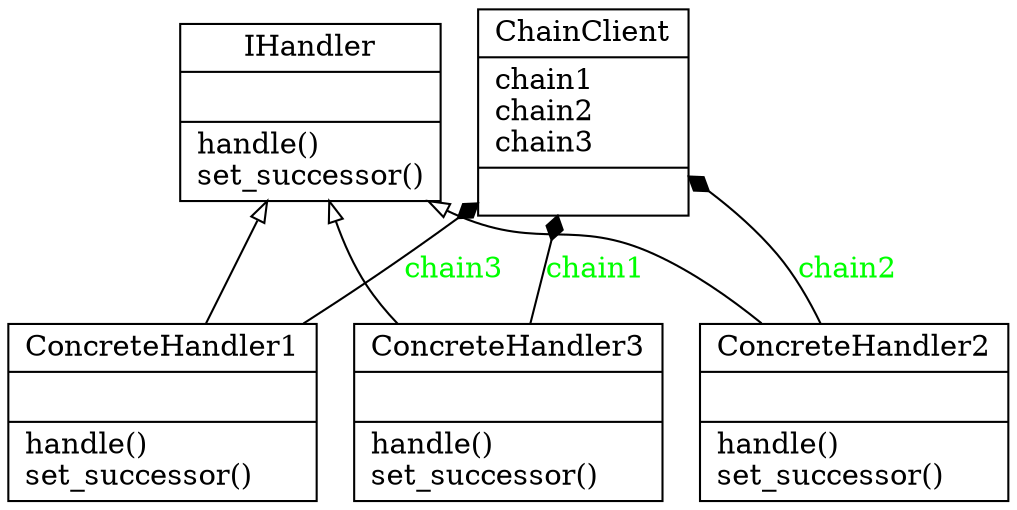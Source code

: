 digraph "classes_atm" {
charset="utf-8"
rankdir=BT
"0" [label="{ChainClient|chain1\lchain2\lchain3\l|}", shape="record"];
"1" [label="{ConcreteHandler1|\l|handle()\lset_successor()\l}", shape="record"];
"2" [label="{ConcreteHandler2|\l|handle()\lset_successor()\l}", shape="record"];
"3" [label="{ConcreteHandler3|\l|handle()\lset_successor()\l}", shape="record"];
"4" [label="{IHandler|\l|handle()\lset_successor()\l}", shape="record"];
"1" -> "4" [arrowhead="empty", arrowtail="none"];
"2" -> "4" [arrowhead="empty", arrowtail="none"];
"3" -> "4" [arrowhead="empty", arrowtail="none"];
"1" -> "0" [arrowhead="diamond", arrowtail="none", fontcolor="green", label="chain3", style="solid"];
"2" -> "0" [arrowhead="diamond", arrowtail="none", fontcolor="green", label="chain2", style="solid"];
"3" -> "0" [arrowhead="diamond", arrowtail="none", fontcolor="green", label="chain1", style="solid"];
}
